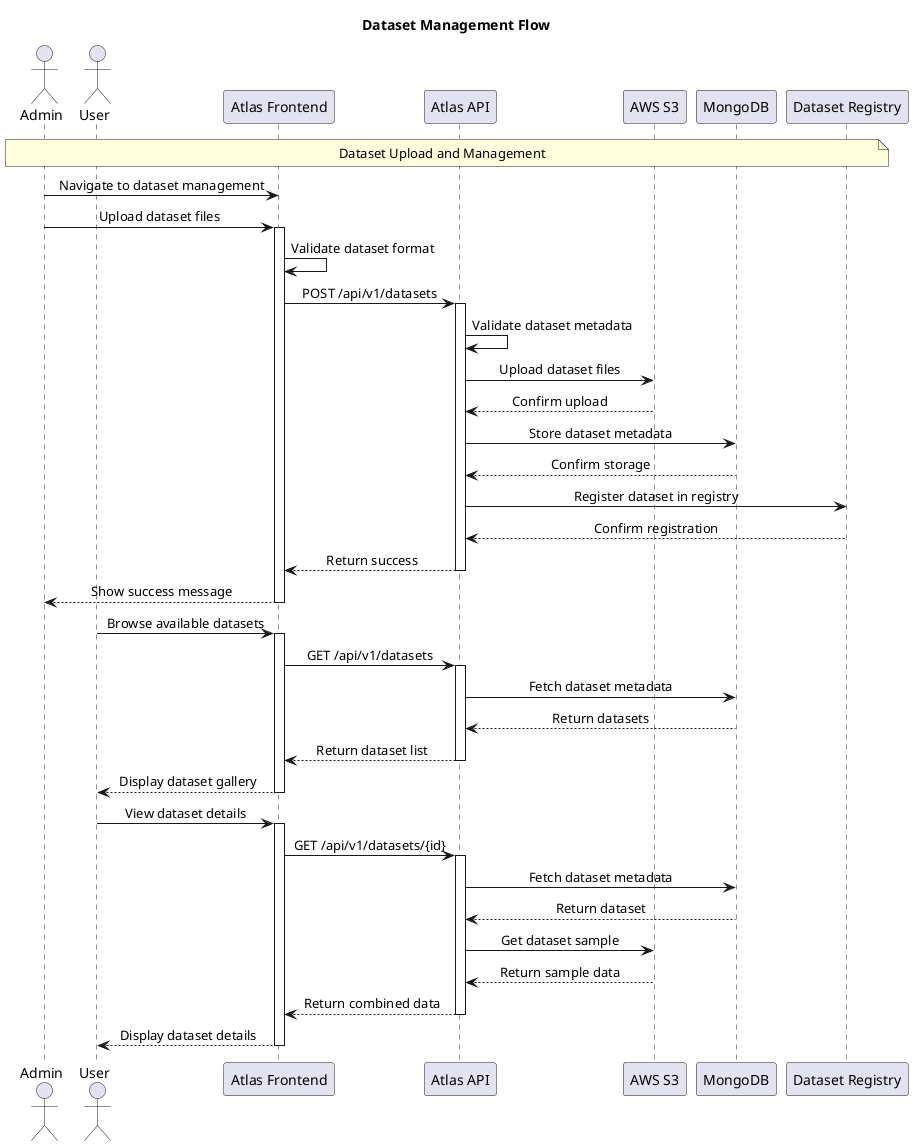 @startuml
skinparam sequenceMessageAlign center
skinparam backgroundColor white
skinparam handwritten false

title Dataset Management Flow

actor Admin
actor User
participant "Atlas Frontend" as Frontend
participant "Atlas API" as API
participant "AWS S3" as S3
participant "MongoDB" as MongoDB
participant "Dataset Registry" as Registry

note over Admin, Registry: Dataset Upload and Management

Admin -> Frontend: Navigate to dataset management
Admin -> Frontend: Upload dataset files
activate Frontend
Frontend -> Frontend: Validate dataset format
Frontend -> API: POST /api/v1/datasets
activate API
API -> API: Validate dataset metadata
API -> S3: Upload dataset files
S3 --> API: Confirm upload
API -> MongoDB: Store dataset metadata
MongoDB --> API: Confirm storage
API -> Registry: Register dataset in registry
Registry --> API: Confirm registration
API --> Frontend: Return success
deactivate API
Frontend --> Admin: Show success message
deactivate Frontend

User -> Frontend: Browse available datasets
activate Frontend
Frontend -> API: GET /api/v1/datasets
activate API
API -> MongoDB: Fetch dataset metadata
MongoDB --> API: Return datasets
API --> Frontend: Return dataset list
deactivate API
Frontend --> User: Display dataset gallery
deactivate Frontend

User -> Frontend: View dataset details
activate Frontend
Frontend -> API: GET /api/v1/datasets/{id}
activate API
API -> MongoDB: Fetch dataset metadata
MongoDB --> API: Return dataset
API -> S3: Get dataset sample
S3 --> API: Return sample data
API --> Frontend: Return combined data
deactivate API
Frontend --> User: Display dataset details
deactivate Frontend
@enduml